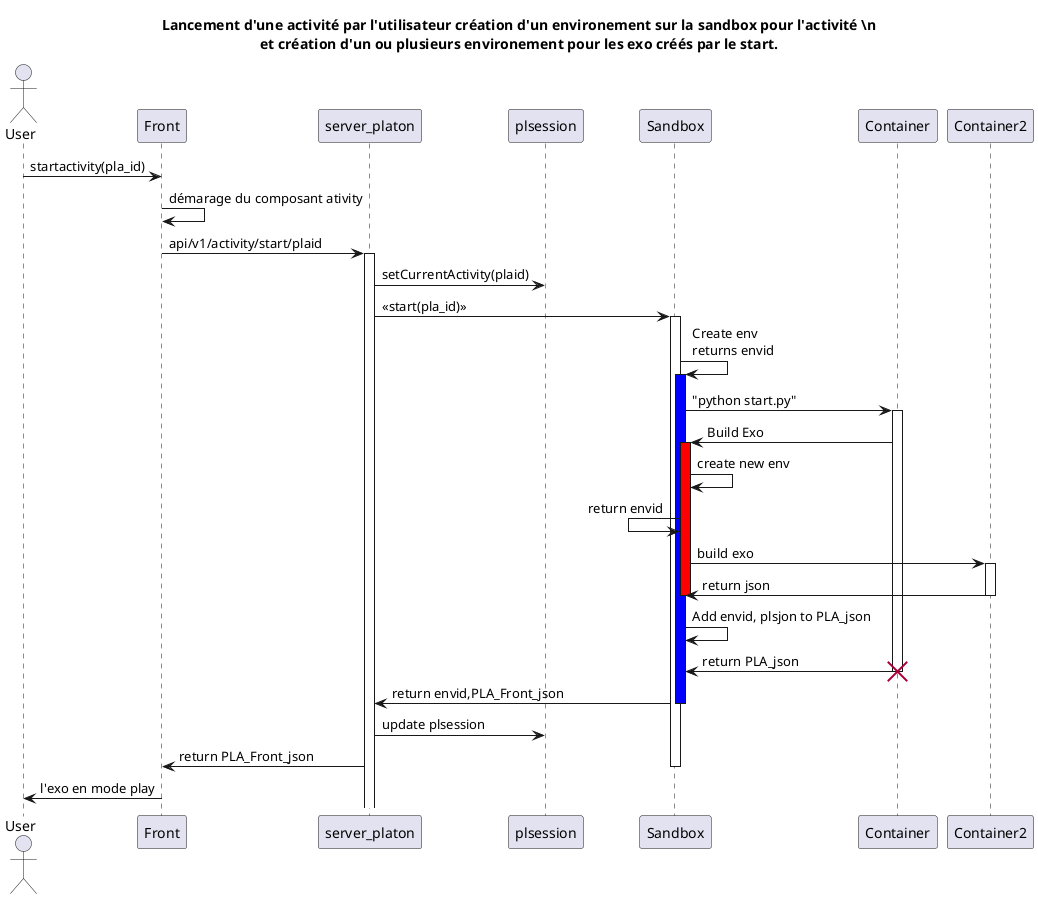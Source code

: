 @startuml
title
Lancement d'une activité par l'utilisateur création d'un environement sur la sandbox pour l'activité \n
et création d'un ou plusieurs environement pour les exo créés par le start.
end title

actor User

User -> Front : startactivity(pla_id)
Front -> Front : démarage du composant ativity
Front -> server_platon : api/v1/activity/start/plaid
activate server_platon 


server_platon -> plsession : setCurrentActivity(plaid)

server_platon -> Sandbox: << start(pla_id)>>
activate Sandbox

Sandbox -> Sandbox : Create env\nreturns envid
activate Sandbox #Blue
Sandbox -> Container : "python start.py"
activate Container
Container -> Sandbox : Build Exo 
activate Sandbox #Red
Sandbox -> Sandbox : create new env
Sandbox <- Sandbox : return envid
Sandbox -> Container2 : build exo
activate Container2
Container2 -> Sandbox : return json
deactivate Container2
deactivate Sandbox
Sandbox -> Sandbox : Add envid, plsjon to PLA_json
Container -> Sandbox : return PLA_json
deactivate Container
destroy Container
Sandbox -> server_platon : return envid,PLA_Front_json
deactivate Sandbox
server_platon -> plsession : update plsession
server_platon -> Front : return PLA_Front_json
deactivate Sandbox
Front -> User: l'exo en mode play
@enduml
